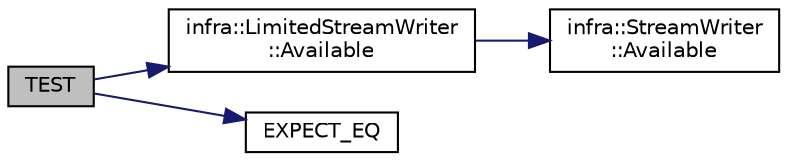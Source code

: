 digraph "TEST"
{
 // INTERACTIVE_SVG=YES
  edge [fontname="Helvetica",fontsize="10",labelfontname="Helvetica",labelfontsize="10"];
  node [fontname="Helvetica",fontsize="10",shape=record];
  rankdir="LR";
  Node14 [label="TEST",height=0.2,width=0.4,color="black", fillcolor="grey75", style="filled", fontcolor="black"];
  Node14 -> Node15 [color="midnightblue",fontsize="10",style="solid",fontname="Helvetica"];
  Node15 [label="infra::LimitedStreamWriter\l::Available",height=0.2,width=0.4,color="black", fillcolor="white", style="filled",URL="$dd/d12/classinfra_1_1_limited_stream_writer.html#abbef6d7854a806d066a4d3401ad0dc61"];
  Node15 -> Node16 [color="midnightblue",fontsize="10",style="solid",fontname="Helvetica"];
  Node16 [label="infra::StreamWriter\l::Available",height=0.2,width=0.4,color="black", fillcolor="white", style="filled",URL="$de/dba/classinfra_1_1_stream_writer.html#a0198c23104a3abe6a1baca4d3dd87bf3"];
  Node14 -> Node17 [color="midnightblue",fontsize="10",style="solid",fontname="Helvetica"];
  Node17 [label="EXPECT_EQ",height=0.2,width=0.4,color="black", fillcolor="white", style="filled",URL="$d6/def/_test_json_8cpp.html#a82745227e2f0a8edbb4ae630d88a8e86"];
}
